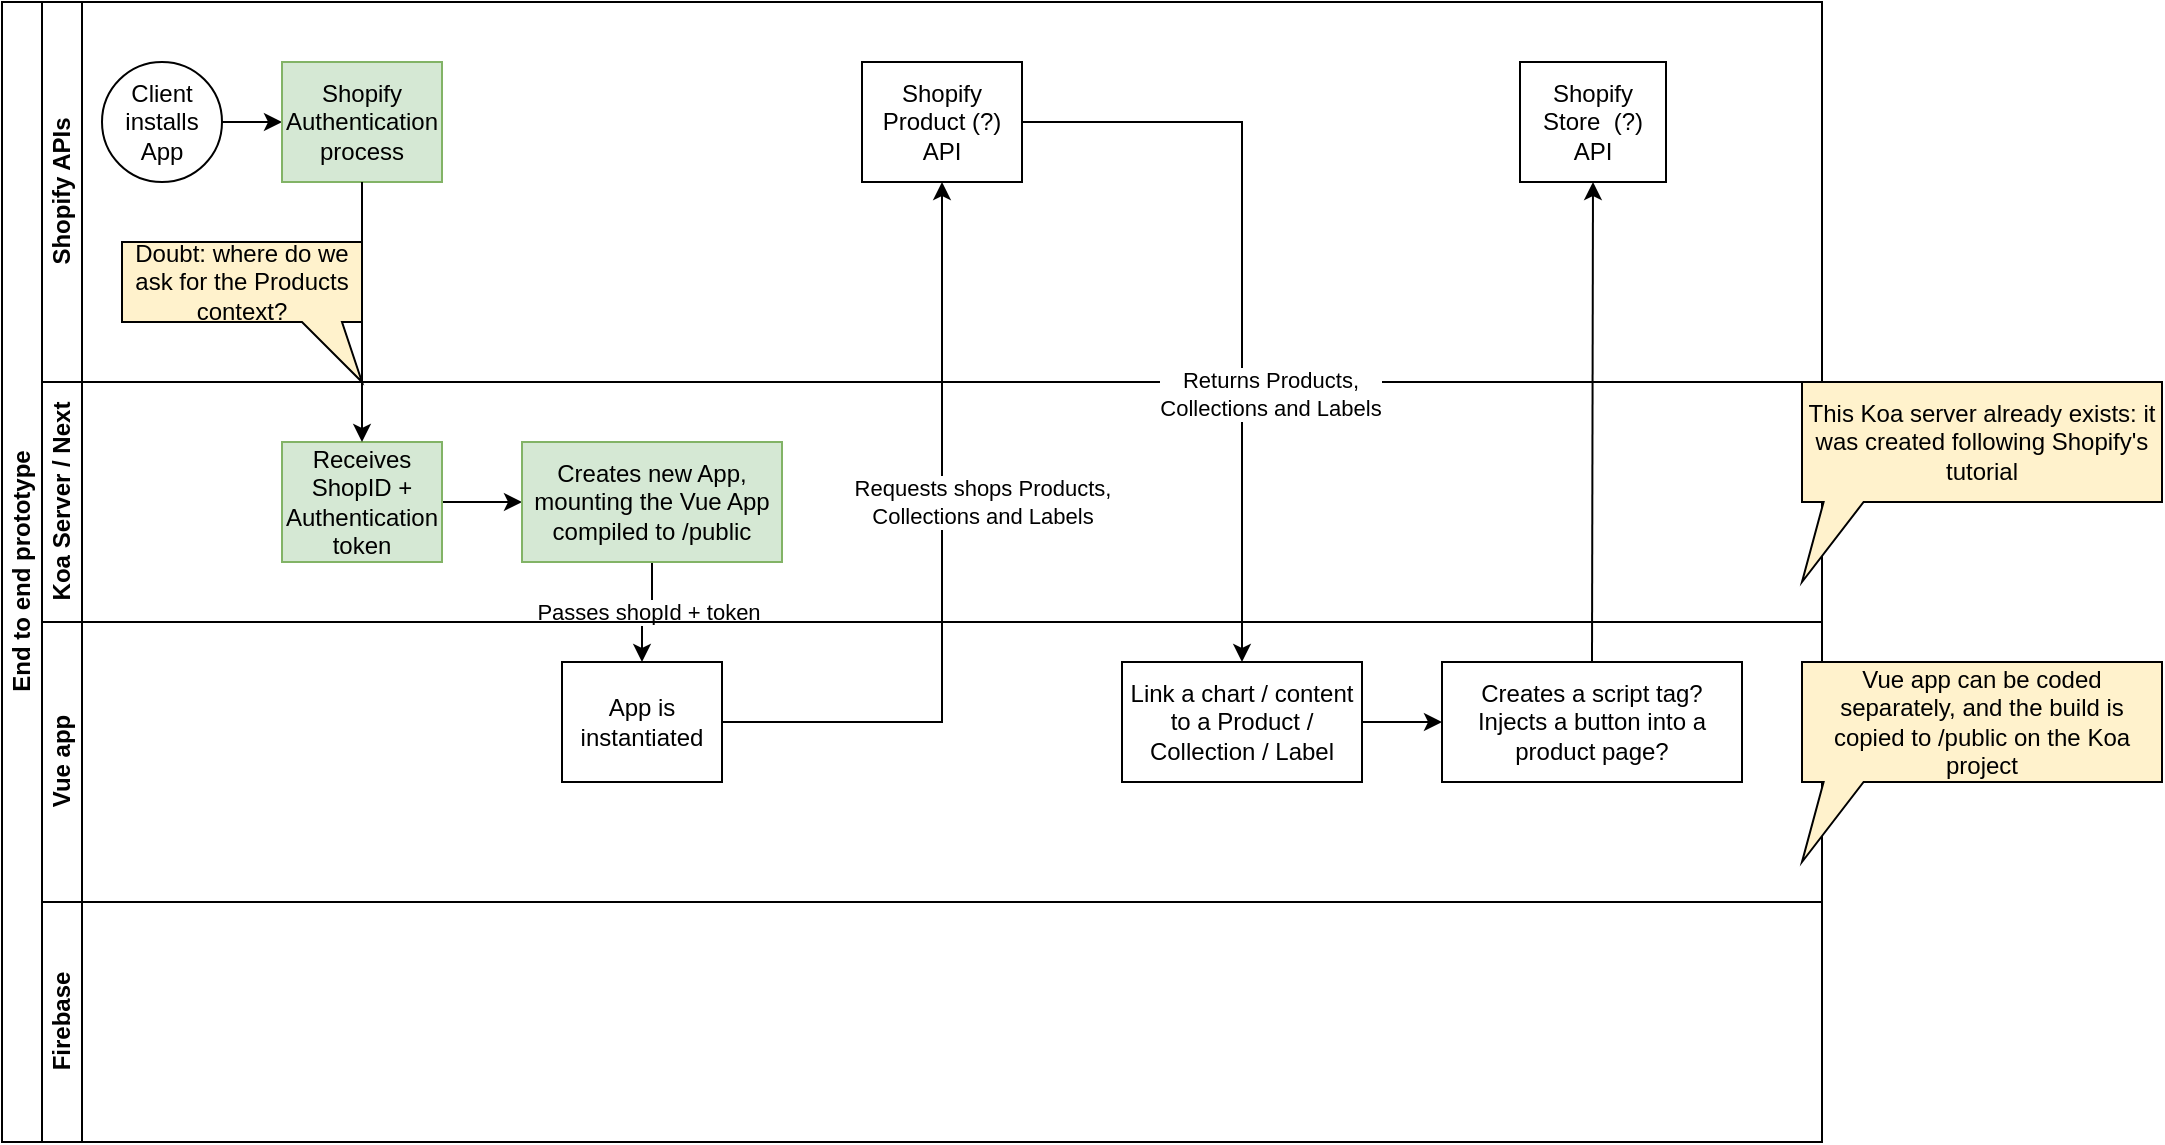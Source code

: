 <mxfile version="14.6.9" type="gitlab">
  <diagram id="prtHgNgQTEPvFCAcTncT" name="Page-1">
    <mxGraphModel dx="1422" dy="794" grid="1" gridSize="10" guides="1" tooltips="1" connect="1" arrows="1" fold="1" page="1" pageScale="1" pageWidth="827" pageHeight="1169" math="0" shadow="0">
      <root>
        <mxCell id="0" />
        <mxCell id="1" parent="0" />
        <mxCell id="dNxyNK7c78bLwvsdeMH5-19" value="End to end prototype" style="swimlane;html=1;childLayout=stackLayout;resizeParent=1;resizeParentMax=0;horizontal=0;startSize=20;horizontalStack=0;" parent="1" vertex="1">
          <mxGeometry x="20" y="120" width="910" height="570" as="geometry" />
        </mxCell>
        <mxCell id="dNxyNK7c78bLwvsdeMH5-35" value="Passes shopId + token" style="edgeStyle=orthogonalEdgeStyle;rounded=0;orthogonalLoop=1;jettySize=auto;html=1;endArrow=classic;endFill=1;exitX=0.5;exitY=1;exitDx=0;exitDy=0;" parent="dNxyNK7c78bLwvsdeMH5-19" source="aPNCFickej0JTjnr3rTl-9" target="dNxyNK7c78bLwvsdeMH5-34" edge="1">
          <mxGeometry relative="1" as="geometry">
            <mxPoint x="300" y="200" as="sourcePoint" />
          </mxGeometry>
        </mxCell>
        <mxCell id="dNxyNK7c78bLwvsdeMH5-20" value="Shopify APIs&lt;br&gt;" style="swimlane;html=1;startSize=20;horizontal=0;" parent="dNxyNK7c78bLwvsdeMH5-19" vertex="1">
          <mxGeometry x="20" width="890" height="190" as="geometry" />
        </mxCell>
        <mxCell id="dNxyNK7c78bLwvsdeMH5-25" value="" style="edgeStyle=orthogonalEdgeStyle;rounded=0;orthogonalLoop=1;jettySize=auto;html=1;" parent="dNxyNK7c78bLwvsdeMH5-20" source="dNxyNK7c78bLwvsdeMH5-23" target="dNxyNK7c78bLwvsdeMH5-24" edge="1">
          <mxGeometry relative="1" as="geometry" />
        </mxCell>
        <mxCell id="dNxyNK7c78bLwvsdeMH5-23" value="Client installs App" style="ellipse;whiteSpace=wrap;html=1;" parent="dNxyNK7c78bLwvsdeMH5-20" vertex="1">
          <mxGeometry x="30" y="30" width="60" height="60" as="geometry" />
        </mxCell>
        <mxCell id="dNxyNK7c78bLwvsdeMH5-24" value="Shopify Authentication process" style="rounded=0;whiteSpace=wrap;html=1;fontFamily=Helvetica;fontSize=12;align=center;fillColor=#d5e8d4;strokeColor=#82b366;" parent="dNxyNK7c78bLwvsdeMH5-20" vertex="1">
          <mxGeometry x="120" y="30" width="80" height="60" as="geometry" />
        </mxCell>
        <mxCell id="aPNCFickej0JTjnr3rTl-11" value="Shopify Product (?) API" style="rounded=0;whiteSpace=wrap;html=1;fontFamily=Helvetica;fontSize=12;fontColor=#000000;align=center;" parent="dNxyNK7c78bLwvsdeMH5-20" vertex="1">
          <mxGeometry x="410" y="30" width="80" height="60" as="geometry" />
        </mxCell>
        <mxCell id="aPNCFickej0JTjnr3rTl-15" value="Doubt: where do we ask for the Products context?" style="shape=callout;whiteSpace=wrap;html=1;perimeter=calloutPerimeter;position2=1;size=30;position=0.75;fillColor=#FFF2CC;base=20;" parent="dNxyNK7c78bLwvsdeMH5-20" vertex="1">
          <mxGeometry x="40" y="120" width="120" height="70" as="geometry" />
        </mxCell>
        <mxCell id="aPNCFickej0JTjnr3rTl-25" value="Shopify Store&amp;nbsp; (?) API" style="rounded=0;whiteSpace=wrap;html=1;fontFamily=Helvetica;fontSize=12;fontColor=#000000;align=center;" parent="dNxyNK7c78bLwvsdeMH5-20" vertex="1">
          <mxGeometry x="739" y="30" width="73" height="60" as="geometry" />
        </mxCell>
        <mxCell id="dNxyNK7c78bLwvsdeMH5-21" value="Koa Server / Next" style="swimlane;html=1;startSize=20;horizontal=0;" parent="dNxyNK7c78bLwvsdeMH5-19" vertex="1">
          <mxGeometry x="20" y="190" width="890" height="120" as="geometry" />
        </mxCell>
        <mxCell id="dNxyNK7c78bLwvsdeMH5-29" value="" style="edgeStyle=orthogonalEdgeStyle;rounded=0;orthogonalLoop=1;jettySize=auto;html=1;endArrow=classic;endFill=1;entryX=0;entryY=0.5;entryDx=0;entryDy=0;" parent="dNxyNK7c78bLwvsdeMH5-21" source="dNxyNK7c78bLwvsdeMH5-26" target="aPNCFickej0JTjnr3rTl-9" edge="1">
          <mxGeometry relative="1" as="geometry">
            <mxPoint x="260" y="60" as="targetPoint" />
          </mxGeometry>
        </mxCell>
        <mxCell id="dNxyNK7c78bLwvsdeMH5-26" value="Receives ShopID + Authentication token" style="rounded=0;whiteSpace=wrap;html=1;fontFamily=Helvetica;fontSize=12;align=center;fillColor=#d5e8d4;strokeColor=#82b366;" parent="dNxyNK7c78bLwvsdeMH5-21" vertex="1">
          <mxGeometry x="120" y="30" width="80" height="60" as="geometry" />
        </mxCell>
        <mxCell id="aPNCFickej0JTjnr3rTl-9" value="Creates new App, mounting the Vue App compiled to /public" style="rounded=0;whiteSpace=wrap;html=1;fontFamily=Helvetica;fontSize=12;align=center;fillColor=#d5e8d4;strokeColor=#82b366;" parent="dNxyNK7c78bLwvsdeMH5-21" vertex="1">
          <mxGeometry x="240" y="30" width="130" height="60" as="geometry" />
        </mxCell>
        <mxCell id="dNxyNK7c78bLwvsdeMH5-22" value="Vue app" style="swimlane;html=1;startSize=20;horizontal=0;" parent="dNxyNK7c78bLwvsdeMH5-19" vertex="1">
          <mxGeometry x="20" y="310" width="890" height="140" as="geometry" />
        </mxCell>
        <mxCell id="dNxyNK7c78bLwvsdeMH5-34" value="App is instantiated" style="rounded=0;whiteSpace=wrap;html=1;fontFamily=Helvetica;fontSize=12;fontColor=#000000;align=center;" parent="dNxyNK7c78bLwvsdeMH5-22" vertex="1">
          <mxGeometry x="260" y="20" width="80" height="60" as="geometry" />
        </mxCell>
        <mxCell id="aPNCFickej0JTjnr3rTl-19" value="Link a chart / content to a Product / Collection / Label" style="rounded=0;whiteSpace=wrap;html=1;fontFamily=Helvetica;fontSize=12;fontColor=#000000;align=center;" parent="dNxyNK7c78bLwvsdeMH5-22" vertex="1">
          <mxGeometry x="540" y="20" width="120" height="60" as="geometry" />
        </mxCell>
        <mxCell id="aPNCFickej0JTjnr3rTl-24" value="Creates a script tag? Injects a button into a product page?" style="rounded=0;whiteSpace=wrap;html=1;fontFamily=Helvetica;fontSize=12;fontColor=#000000;align=center;" parent="dNxyNK7c78bLwvsdeMH5-22" vertex="1">
          <mxGeometry x="700" y="20" width="150" height="60" as="geometry" />
        </mxCell>
        <mxCell id="aPNCFickej0JTjnr3rTl-30" value="" style="endArrow=classic;html=1;exitX=1;exitY=0.5;exitDx=0;exitDy=0;entryX=0;entryY=0.5;entryDx=0;entryDy=0;" parent="dNxyNK7c78bLwvsdeMH5-22" source="aPNCFickej0JTjnr3rTl-19" target="aPNCFickej0JTjnr3rTl-24" edge="1">
          <mxGeometry width="50" height="50" relative="1" as="geometry">
            <mxPoint x="660" y="140" as="sourcePoint" />
            <mxPoint x="710" y="90" as="targetPoint" />
          </mxGeometry>
        </mxCell>
        <mxCell id="aPNCFickej0JTjnr3rTl-1" value="Firebase" style="swimlane;html=1;startSize=20;horizontal=0;" parent="dNxyNK7c78bLwvsdeMH5-19" vertex="1">
          <mxGeometry x="20" y="450" width="890" height="120" as="geometry" />
        </mxCell>
        <mxCell id="aPNCFickej0JTjnr3rTl-12" value="" style="edgeStyle=orthogonalEdgeStyle;rounded=0;orthogonalLoop=1;jettySize=auto;html=1;endArrow=classic;endFill=1;entryX=0.5;entryY=0;entryDx=0;entryDy=0;exitX=0.5;exitY=1;exitDx=0;exitDy=0;" parent="dNxyNK7c78bLwvsdeMH5-19" source="dNxyNK7c78bLwvsdeMH5-24" target="dNxyNK7c78bLwvsdeMH5-26" edge="1">
          <mxGeometry relative="1" as="geometry">
            <mxPoint x="270" y="430" as="sourcePoint" />
            <mxPoint x="310" y="430" as="targetPoint" />
          </mxGeometry>
        </mxCell>
        <mxCell id="aPNCFickej0JTjnr3rTl-13" value="" style="edgeStyle=orthogonalEdgeStyle;rounded=0;orthogonalLoop=1;jettySize=auto;html=1;endArrow=classic;endFill=1;exitX=1;exitY=0.5;exitDx=0;exitDy=0;" parent="dNxyNK7c78bLwvsdeMH5-19" source="dNxyNK7c78bLwvsdeMH5-34" target="aPNCFickej0JTjnr3rTl-11" edge="1">
          <mxGeometry relative="1" as="geometry">
            <mxPoint x="210" y="220" as="sourcePoint" />
            <mxPoint x="210" y="280" as="targetPoint" />
          </mxGeometry>
        </mxCell>
        <mxCell id="aPNCFickej0JTjnr3rTl-16" value="Requests shops Products, &lt;br&gt;Collections and Labels" style="edgeLabel;html=1;align=center;verticalAlign=middle;resizable=0;points=[];" parent="aPNCFickej0JTjnr3rTl-13" vertex="1" connectable="0">
          <mxGeometry x="0.226" y="-3" relative="1" as="geometry">
            <mxPoint x="17" y="13" as="offset" />
          </mxGeometry>
        </mxCell>
        <mxCell id="aPNCFickej0JTjnr3rTl-21" value="" style="edgeStyle=orthogonalEdgeStyle;rounded=0;orthogonalLoop=1;jettySize=auto;html=1;endArrow=classic;endFill=1;exitX=1;exitY=0.5;exitDx=0;exitDy=0;entryX=0.5;entryY=0;entryDx=0;entryDy=0;" parent="dNxyNK7c78bLwvsdeMH5-19" source="aPNCFickej0JTjnr3rTl-11" target="aPNCFickej0JTjnr3rTl-19" edge="1">
          <mxGeometry relative="1" as="geometry">
            <mxPoint x="530" y="370" as="sourcePoint" />
            <mxPoint x="560" y="370" as="targetPoint" />
            <Array as="points">
              <mxPoint x="620" y="60" />
            </Array>
          </mxGeometry>
        </mxCell>
        <mxCell id="aPNCFickej0JTjnr3rTl-22" value="Returns Products, &lt;br&gt;Collections and Labels" style="edgeLabel;html=1;align=center;verticalAlign=middle;resizable=0;points=[];" parent="aPNCFickej0JTjnr3rTl-21" vertex="1" connectable="0">
          <mxGeometry x="0.226" y="-3" relative="1" as="geometry">
            <mxPoint x="17" y="13" as="offset" />
          </mxGeometry>
        </mxCell>
        <mxCell id="aPNCFickej0JTjnr3rTl-29" value="" style="endArrow=classic;html=1;entryX=0.5;entryY=1;entryDx=0;entryDy=0;exitX=0.5;exitY=0;exitDx=0;exitDy=0;" parent="dNxyNK7c78bLwvsdeMH5-19" source="aPNCFickej0JTjnr3rTl-24" target="aPNCFickej0JTjnr3rTl-25" edge="1">
          <mxGeometry width="50" height="50" relative="1" as="geometry">
            <mxPoint x="780" y="200" as="sourcePoint" />
            <mxPoint x="830" y="150" as="targetPoint" />
          </mxGeometry>
        </mxCell>
        <mxCell id="aPNCFickej0JTjnr3rTl-31" value="This Koa server already exists: it was created following Shopify&#39;s tutorial" style="shape=callout;whiteSpace=wrap;html=1;perimeter=calloutPerimeter;position2=0;size=40;position=0.06;fillColor=#FFF2CC;base=20;" parent="1" vertex="1">
          <mxGeometry x="920" y="310" width="180" height="100" as="geometry" />
        </mxCell>
        <mxCell id="aPNCFickej0JTjnr3rTl-32" value="Vue app can be coded separately, and the build is copied to /public on the Koa project" style="shape=callout;whiteSpace=wrap;html=1;perimeter=calloutPerimeter;position2=0;size=40;position=0.06;fillColor=#FFF2CC;base=20;" parent="1" vertex="1">
          <mxGeometry x="920" y="450" width="180" height="100" as="geometry" />
        </mxCell>
      </root>
    </mxGraphModel>
  </diagram>
</mxfile>
